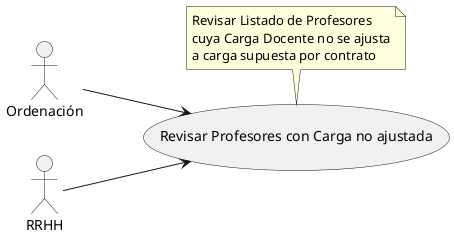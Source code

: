 @startuml
left to right direction

actor "Ordenación" as ord
actor "RRHH" as rrhh

usecase "Revisar Profesores con Carga no ajustada" as revisarCarga
note top of revisarCarga
    Revisar Listado de Profesores
    cuya Carga Docente no se ajusta
    a carga supuesta por contrato
end note

ord --> revisarCarga
rrhh --> revisarCarga
@enduml